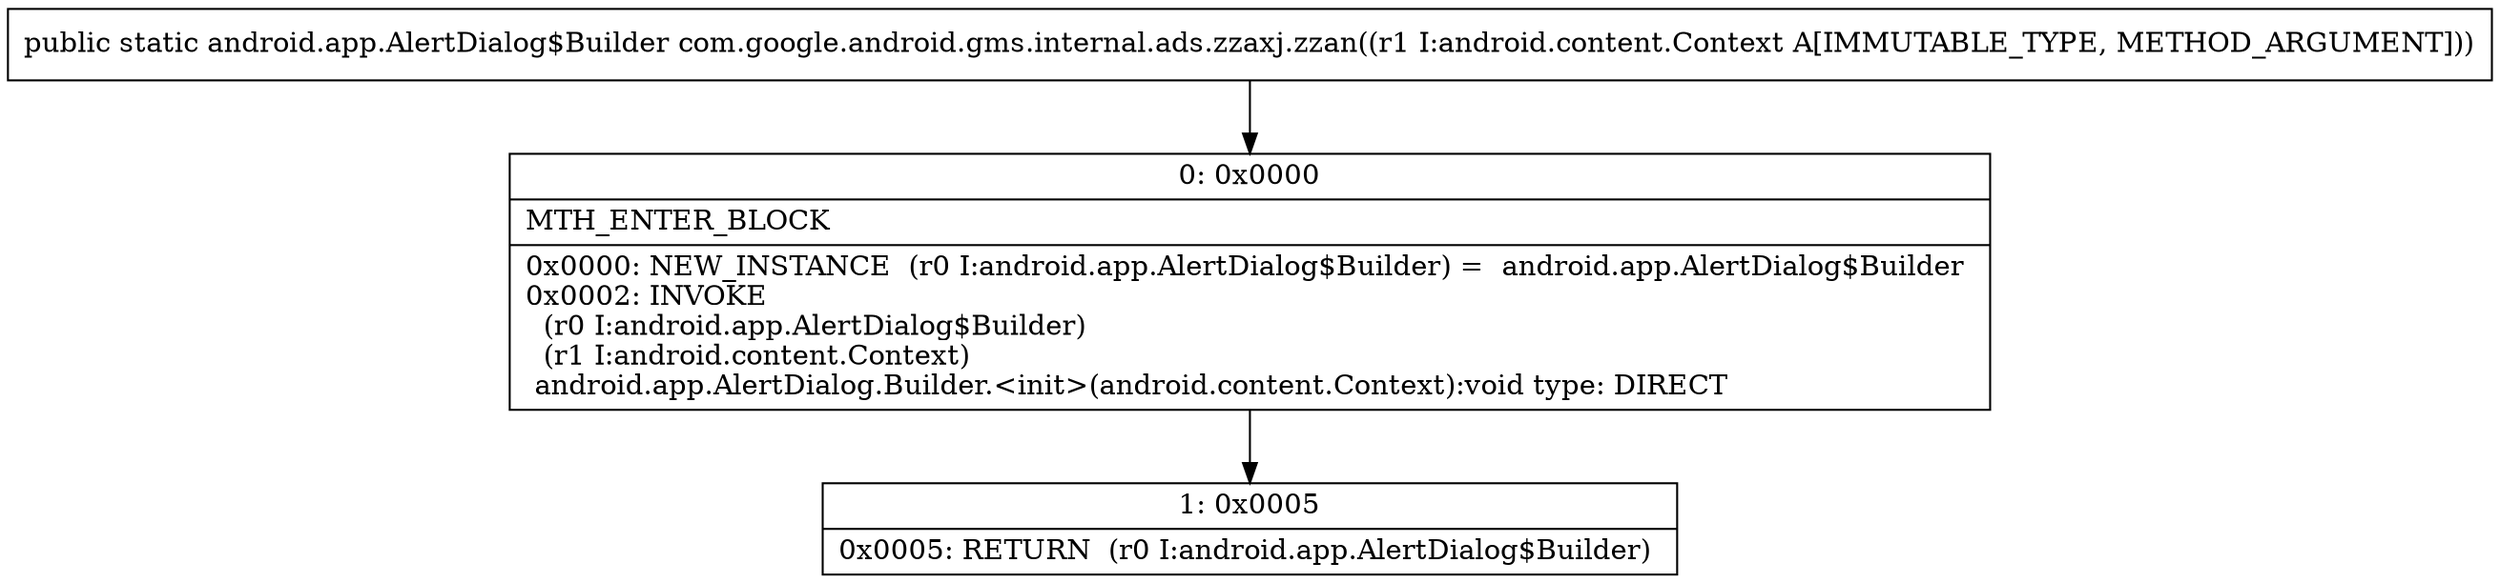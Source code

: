 digraph "CFG forcom.google.android.gms.internal.ads.zzaxj.zzan(Landroid\/content\/Context;)Landroid\/app\/AlertDialog$Builder;" {
Node_0 [shape=record,label="{0\:\ 0x0000|MTH_ENTER_BLOCK\l|0x0000: NEW_INSTANCE  (r0 I:android.app.AlertDialog$Builder) =  android.app.AlertDialog$Builder \l0x0002: INVOKE  \l  (r0 I:android.app.AlertDialog$Builder)\l  (r1 I:android.content.Context)\l android.app.AlertDialog.Builder.\<init\>(android.content.Context):void type: DIRECT \l}"];
Node_1 [shape=record,label="{1\:\ 0x0005|0x0005: RETURN  (r0 I:android.app.AlertDialog$Builder) \l}"];
MethodNode[shape=record,label="{public static android.app.AlertDialog$Builder com.google.android.gms.internal.ads.zzaxj.zzan((r1 I:android.content.Context A[IMMUTABLE_TYPE, METHOD_ARGUMENT])) }"];
MethodNode -> Node_0;
Node_0 -> Node_1;
}

